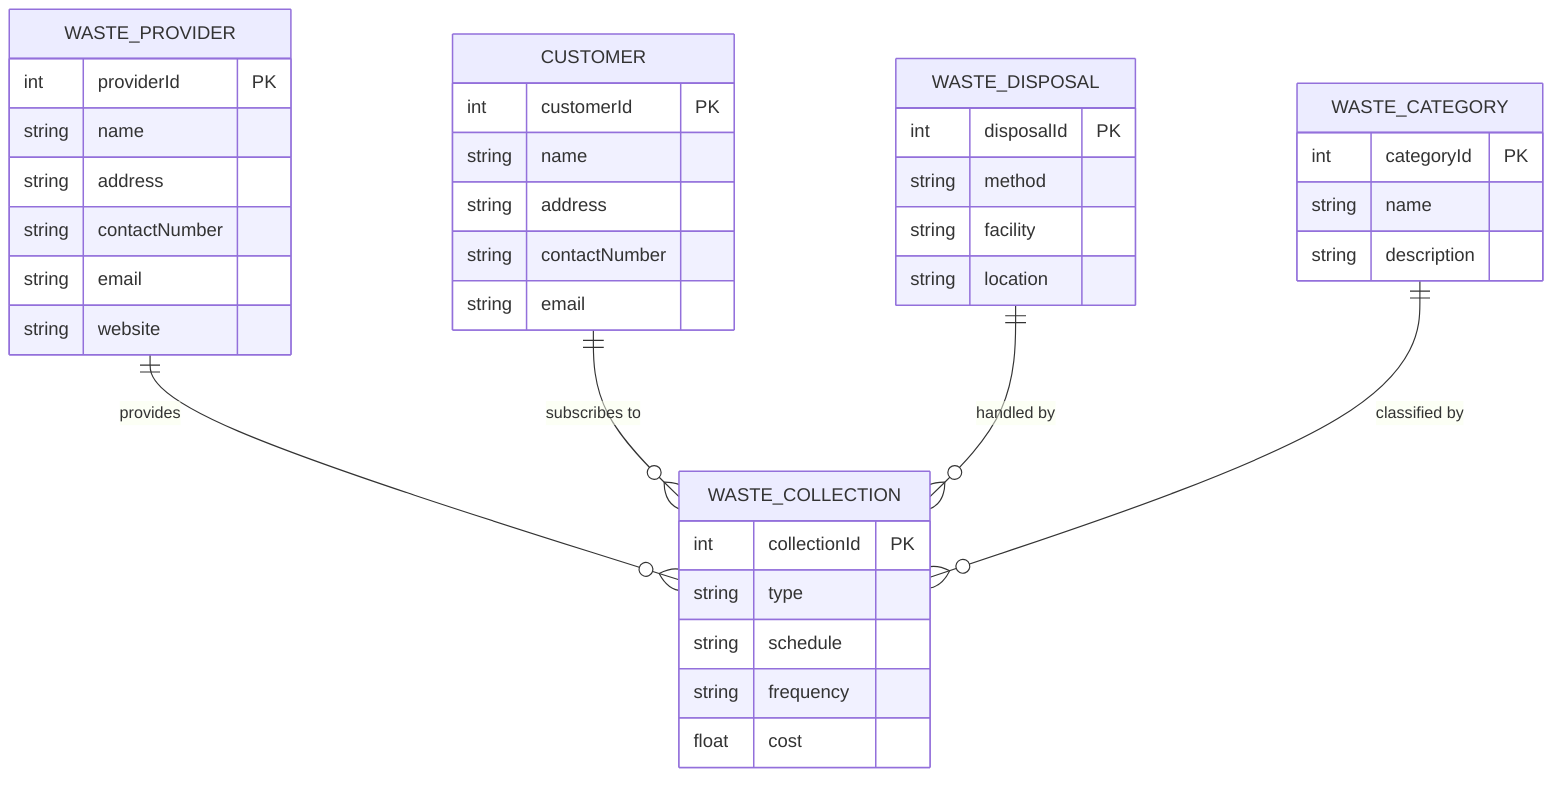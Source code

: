 erDiagram
    WASTE_PROVIDER ||--o{ WASTE_COLLECTION : "provides"	%%{ WASTE_PROVIDER[collection],WASTE_COLLECTION[provider] }%%
    WASTE_PROVIDER {						%%{ icon[waste-provider],title[Waste Provider],description[Manage waste provider information and services.],menu[Providers, Collections, Customers, Reports, About Us, Contact Us] }%%      
        int providerId PK					
        string name					%%{ display[true],required[true],tooltip[Provider name] }%%
        string address					%%{ tooltip[Provider address] }%%
        string contactNumber				%%{ tooltip[Provider contact number] }%%
        string email					%%{ tooltip[Provider email] }%%
        string website					%%{ tooltip[Provider website] }%%
    }
    WASTE_COLLECTION {						%%{ icon[waste-collection],title[Waste Collection],description[Manage waste collection services and schedules.],menu[Collections, Providers, Customers, Reports, About Us, Contact Us] }%%      
        int collectionId PK					
        string type					%%{ display[true],required[true],tooltip[Collection type] }%%
        string schedule					%%{ tooltip[Collection schedule] }%%
        string frequency				%%{ tooltip[Collection frequency] }%%
        float cost					%%{ tooltip[Collection cost] }%%
    }
    CUSTOMER ||--o{ WASTE_COLLECTION : "subscribes to"	%%{ CUSTOMER[collection],WASTE_COLLECTION[customer] }%%
    CUSTOMER {						%%{ icon[customer],title[Customer],description[Manage customer information and waste collection subscriptions.],menu[Customers, Collections, Providers, Reports, About Us, Contact Us] }%%      
        int customerId PK					
        string name					%%{ display[true],required[true],tooltip[Customer name] }%%
        string address					%%{ tooltip[Customer address] }%%
        string contactNumber				%%{ tooltip[Customer contact number] }%%
        string email					%%{ tooltip[Customer email] }%%
    }
    WASTE_DISPOSAL ||--o{ WASTE_COLLECTION : "handled by"	%%{ WASTE_DISPOSAL[collection],WASTE_COLLECTION[disposal] }%%
    WASTE_DISPOSAL {						%%{ icon[waste-disposal],title[Waste Disposal],description[Manage waste disposal methods and facilities.],menu[Disposal, Collections, Providers, Reports, About Us, Contact Us] }%%      
        int disposalId PK					
        string method					%%{ display[true],required[true],tooltip[Disposal method] }%%
        string facility					%%{ tooltip[Disposal facility] }%%
        string location					%%{ tooltip[Disposal location] }%%
    }
    WASTE_CATEGORY ||--o{ WASTE_COLLECTION : "classified by"	%%{ WASTE_CATEGORY[collection],WASTE_COLLECTION[category] }%%
    WASTE_CATEGORY {						%%{ icon[waste-category],title[Waste Category],description[Manage waste categories and classification.],menu[Categories, Collections, Providers, Reports, About Us, Contact Us] }%%      
        int categoryId PK					
        string name					%%{ display[true],required[true],tooltip[Category name] }%%
        string description				%%{ tooltip[Category description] }%%
    }
%%{ icon[waste-management],title[Waste Management System],home-page-description[Efficiently manage waste collection and disposal services. Track provider details, customer subscriptions, and disposal methods.],about-us-page-description[Explore our waste management system and contribute to a cleaner environment. Manage waste collection, disposal, and customer subscriptions seamlessly.],menu[Home, Collections, Providers, Customers, Reports, About Us, Contact Us] }%%